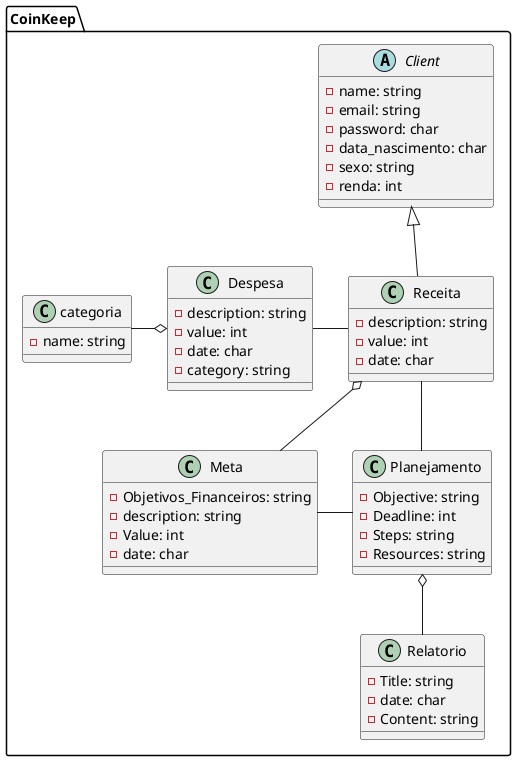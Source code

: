 @startuml

package "CoinKeep" {

  abstract Client {
    - name: string
    - email: string
    - password: char
    - data_nascimento: char
    - sexo: string
    - renda: int
    
  }

  class Receita {
    - description: string
    - value: int
    - date: char
  }

  class Despesa {
    - description: string
    - value: int
    - date: char
    - category: string
  }

  class Meta {
    - Objetivos_Financeiros: string
    - description: string
    - Value: int
    - date: char
    
  }

  class Relatorio {
    - Title: string
    - date: char
    - Content: string
  }

  class Planejamento {
    - Objective: string
    - Deadline: int
    - Steps: string
    - Resources: string
  }
  class categoria{
      - name: string
  }

  

  Client  <|-- Receita
  Despesa o-l-   categoria
  Planejamento o-- Relatorio
  Receita o-- Meta
  Receita -l- Despesa
  Planejamento -- Receita
  Meta -r- Planejamento
}

@enduml